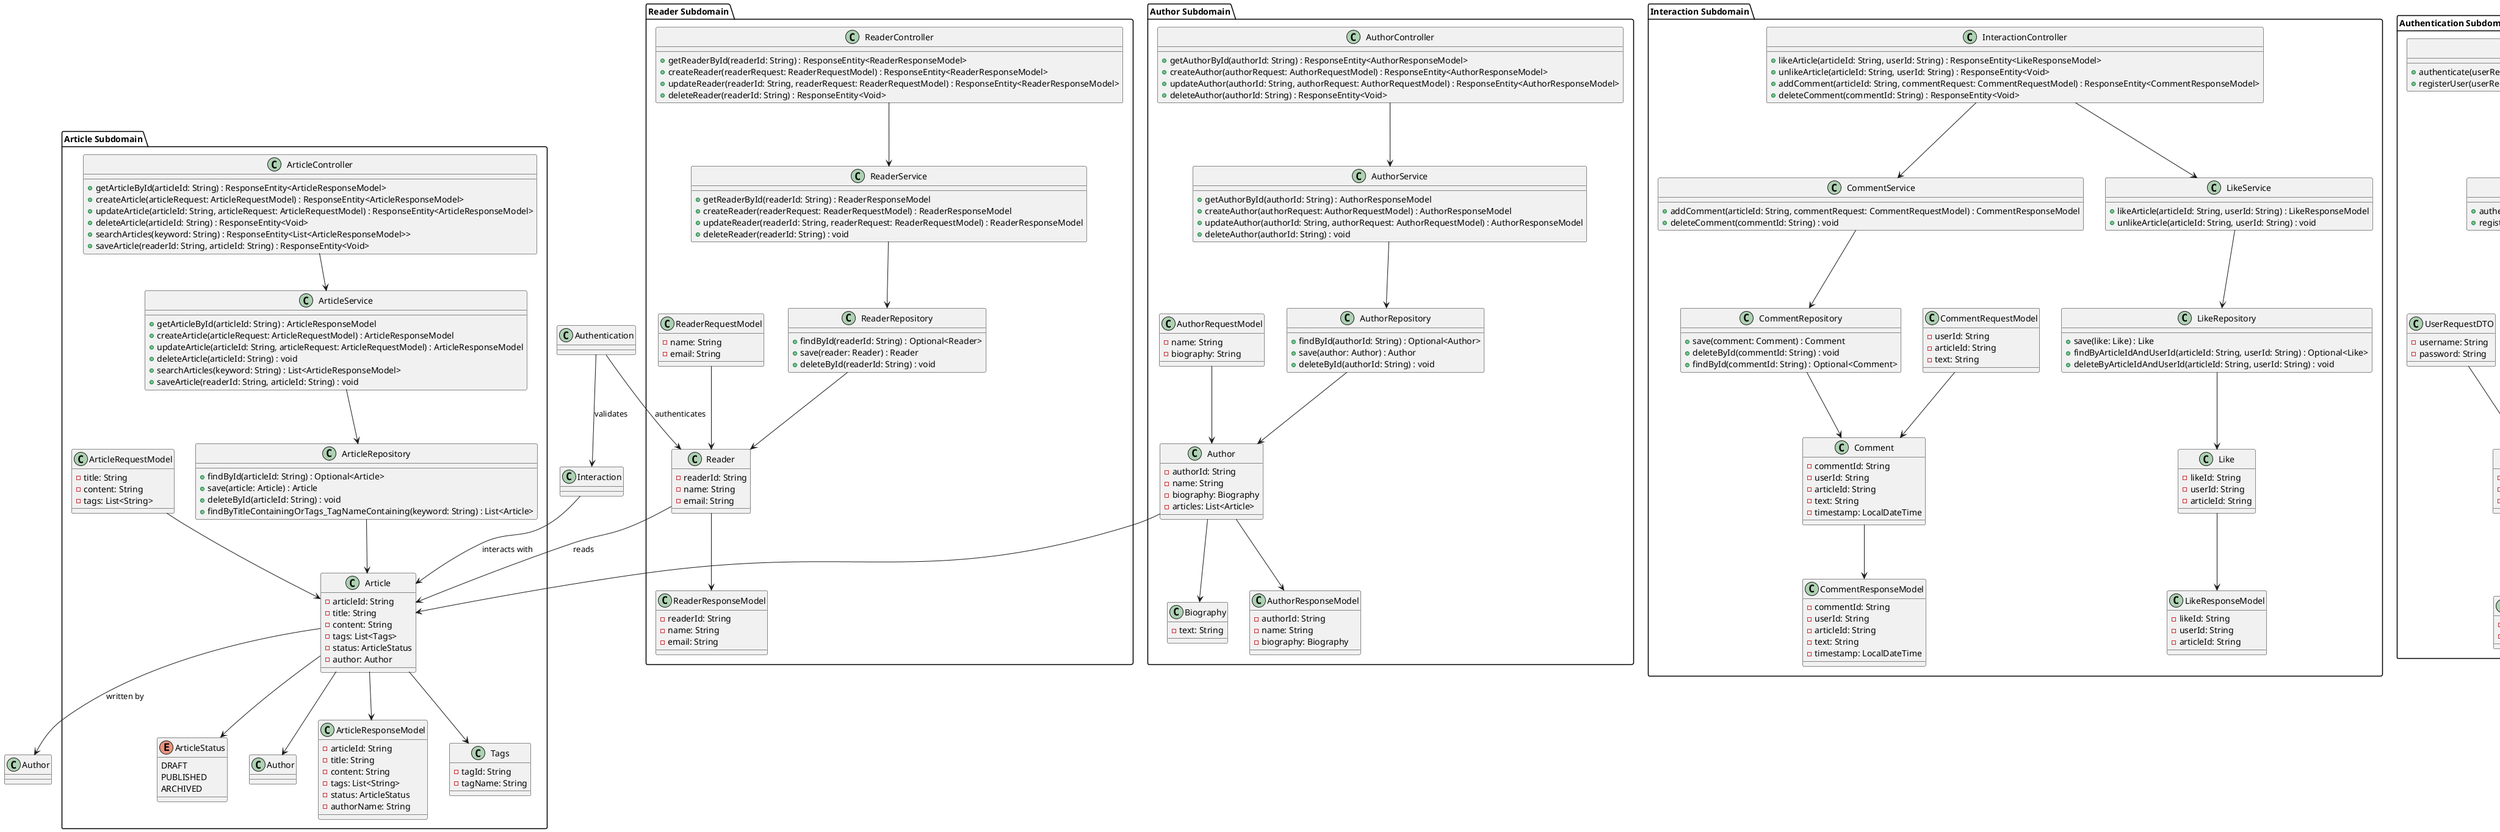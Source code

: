 @startuml

package "Article Subdomain" {
    class ArticleController {
        + getArticleById(articleId: String) : ResponseEntity<ArticleResponseModel>
        + createArticle(articleRequest: ArticleRequestModel) : ResponseEntity<ArticleResponseModel>
        + updateArticle(articleId: String, articleRequest: ArticleRequestModel) : ResponseEntity<ArticleResponseModel>
        + deleteArticle(articleId: String) : ResponseEntity<Void>
        + searchArticles(keyword: String) : ResponseEntity<List<ArticleResponseModel>>
        + saveArticle(readerId: String, articleId: String) : ResponseEntity<Void>
    }

    class ArticleService {
        + getArticleById(articleId: String) : ArticleResponseModel
        + createArticle(articleRequest: ArticleRequestModel) : ArticleResponseModel
        + updateArticle(articleId: String, articleRequest: ArticleRequestModel) : ArticleResponseModel
        + deleteArticle(articleId: String) : void
        + searchArticles(keyword: String) : List<ArticleResponseModel>
        + saveArticle(readerId: String, articleId: String) : void
    }

    class ArticleRepository {
        + findById(articleId: String) : Optional<Article>
        + save(article: Article) : Article
        + deleteById(articleId: String) : void
        + findByTitleContainingOrTags_TagNameContaining(keyword: String) : List<Article>
    }

    class Article {
        - articleId: String
        - title: String
        - content: String
        - tags: List<Tags>
        - status: ArticleStatus
        - author: Author
    }

    class ArticleRequestModel {
        - title: String
        - content: String
        - tags: List<String>
    }

    class ArticleResponseModel {
        - articleId: String
        - title: String
        - content: String
        - tags: List<String>
        - status: ArticleStatus
        - authorName: String
    }

    class Tags {
        - tagId: String
        - tagName: String
    }

    enum ArticleStatus {
        DRAFT
        PUBLISHED
        ARCHIVED
    }

    ArticleController --> ArticleService
    ArticleService --> ArticleRepository
    ArticleRepository --> Article
    Article --> ArticleResponseModel
    Article --> Tags
    Article --> ArticleStatus
    Article --> Author
    ArticleRequestModel --> Article
}

package "Interaction Subdomain" {
    class InteractionController {
        + likeArticle(articleId: String, userId: String) : ResponseEntity<LikeResponseModel>
        + unlikeArticle(articleId: String, userId: String) : ResponseEntity<Void>
        + addComment(articleId: String, commentRequest: CommentRequestModel) : ResponseEntity<CommentResponseModel>
        + deleteComment(commentId: String) : ResponseEntity<Void>
    }

    class LikeService {
        + likeArticle(articleId: String, userId: String) : LikeResponseModel
        + unlikeArticle(articleId: String, userId: String) : void
    }

    class CommentService {
        + addComment(articleId: String, commentRequest: CommentRequestModel) : CommentResponseModel
        + deleteComment(commentId: String) : void
    }

    class LikeRepository {
        + save(like: Like) : Like
        + findByArticleIdAndUserId(articleId: String, userId: String) : Optional<Like>
        + deleteByArticleIdAndUserId(articleId: String, userId: String) : void
    }

    class CommentRepository {
        + save(comment: Comment) : Comment
        + deleteById(commentId: String) : void
        + findById(commentId: String) : Optional<Comment>
    }

    class Like {
        - likeId: String
        - userId: String
        - articleId: String
    }

    class Comment {
        - commentId: String
        - userId: String
        - articleId: String
        - text: String
        - timestamp: LocalDateTime
    }

    class LikeResponseModel {
        - likeId: String
        - userId: String
        - articleId: String
    }

    class CommentResponseModel {
        - commentId: String
        - userId: String
        - articleId: String
        - text: String
        - timestamp: LocalDateTime
    }

    class CommentRequestModel {
        - userId: String
        - articleId: String
        - text: String
    }

    InteractionController --> LikeService
    InteractionController --> CommentService
    LikeService --> LikeRepository
    CommentService --> CommentRepository
    LikeRepository --> Like
    CommentRepository --> Comment
    Like --> LikeResponseModel
    Comment --> CommentResponseModel
    CommentRequestModel --> Comment
}

package "Authentication Subdomain" {
    class AuthController {
        + authenticate(userRequest: UserRequestDTO) : ResponseEntity<UserResponseModel>
        + registerUser(userRequest: UserRequestDTO) : ResponseEntity<UserResponseModel>
    }

    class UserService {
        + authenticate(userRequest: UserRequestDTO) : UserResponseModel
        + registerUser(userRequest: UserRequestDTO) : UserResponseModel
    }

    class UserRepository {
        + findByUsername(username: String) : Optional<User>
        + save(user: User) : User
    }

    class UserResponseModel {
        - userId: String
        - token: String
    }

    class UserRequestDTO {
        - username: String
        - password: String
    }

    class User {
        - userId: String
        - username: String
        - passwordHash: String
    }

    AuthController --> UserService
    UserService --> UserRepository
    UserRepository --> User
    User --> UserResponseModel
    UserRequestDTO --> User
}

package "Reader Subdomain" {
    class ReaderController {
        + getReaderById(readerId: String) : ResponseEntity<ReaderResponseModel>
        + createReader(readerRequest: ReaderRequestModel) : ResponseEntity<ReaderResponseModel>
        + updateReader(readerId: String, readerRequest: ReaderRequestModel) : ResponseEntity<ReaderResponseModel>
        + deleteReader(readerId: String) : ResponseEntity<Void>
    }

    class ReaderService {
        + getReaderById(readerId: String) : ReaderResponseModel
        + createReader(readerRequest: ReaderRequestModel) : ReaderResponseModel
        + updateReader(readerId: String, readerRequest: ReaderRequestModel) : ReaderResponseModel
        + deleteReader(readerId: String) : void
    }

    class ReaderRepository {
        + findById(readerId: String) : Optional<Reader>
        + save(reader: Reader) : Reader
        + deleteById(readerId: String) : void
    }

    class Reader {
        - readerId: String
        - name: String
        - email: String
    }

    class ReaderRequestModel {
        - name: String
        - email: String
    }

    class ReaderResponseModel {
        - readerId: String
        - name: String
        - email: String
    }

    ReaderController --> ReaderService
    ReaderService --> ReaderRepository
    ReaderRepository --> Reader
    ReaderRequestModel --> Reader
    Reader --> ReaderResponseModel
}

package "Author Subdomain" {
    class AuthorController {
        + getAuthorById(authorId: String) : ResponseEntity<AuthorResponseModel>
        + createAuthor(authorRequest: AuthorRequestModel) : ResponseEntity<AuthorResponseModel>
        + updateAuthor(authorId: String, authorRequest: AuthorRequestModel) : ResponseEntity<AuthorResponseModel>
        + deleteAuthor(authorId: String) : ResponseEntity<Void>
    }

    class AuthorService {
        + getAuthorById(authorId: String) : AuthorResponseModel
        + createAuthor(authorRequest: AuthorRequestModel) : AuthorResponseModel
        + updateAuthor(authorId: String, authorRequest: AuthorRequestModel) : AuthorResponseModel
        + deleteAuthor(authorId: String) : void
    }

    class AuthorRepository {
        + findById(authorId: String) : Optional<Author>
        + save(author: Author) : Author
        + deleteById(authorId: String) : void
    }

    class Author {
        - authorId: String
        - name: String
        - biography: Biography
        - articles: List<Article>
    }

    class Biography {
        - text: String
    }

    class AuthorRequestModel {
        - name: String
        - biography: String
    }

    class AuthorResponseModel {
        - authorId: String
        - name: String
        - biography: Biography
    }

    AuthorController --> AuthorService
    AuthorService --> AuthorRepository
    AuthorRepository --> Author
    Author --> Biography
    Author --> Article
    AuthorRequestModel --> Author
    Author --> AuthorResponseModel
}

' Subdomain Relationships
Article --> Author : "written by"
Reader --> Article : "reads"
Interaction --> Article : "interacts with"
Authentication --> Reader : "authenticates"
Authentication --> Interaction : "validates"

@enduml
